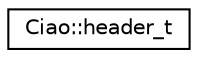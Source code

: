 digraph "Graphical Class Hierarchy"
{
  edge [fontname="Helvetica",fontsize="10",labelfontname="Helvetica",labelfontsize="10"];
  node [fontname="Helvetica",fontsize="10",shape=record];
  rankdir="LR";
  Node1 [label="Ciao::header_t",height=0.2,width=0.4,color="black", fillcolor="white", style="filled",URL="$d4/d61/structCiao_1_1header__t.html"];
}
